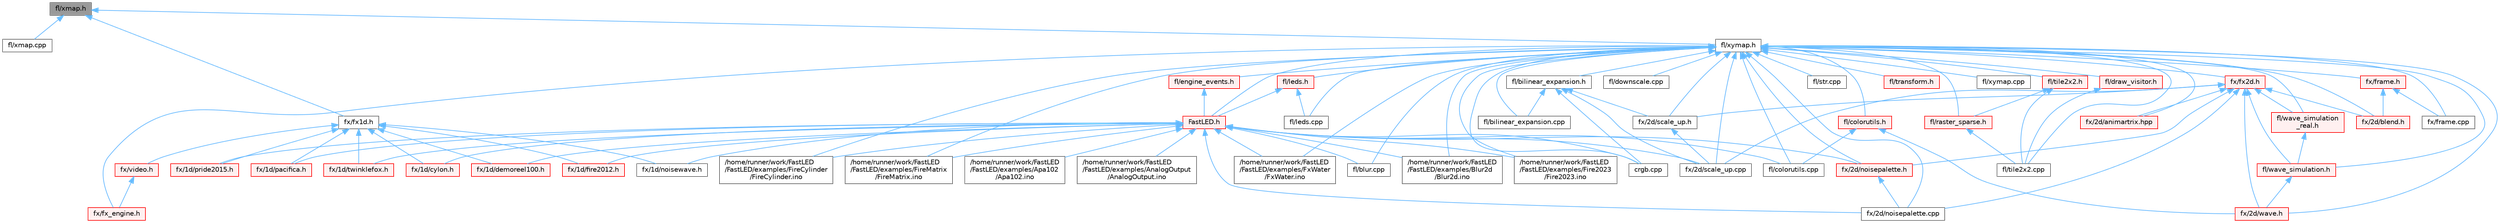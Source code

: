 digraph "fl/xmap.h"
{
 // INTERACTIVE_SVG=YES
 // LATEX_PDF_SIZE
  bgcolor="transparent";
  edge [fontname=Helvetica,fontsize=10,labelfontname=Helvetica,labelfontsize=10];
  node [fontname=Helvetica,fontsize=10,shape=box,height=0.2,width=0.4];
  Node1 [id="Node000001",label="fl/xmap.h",height=0.2,width=0.4,color="gray40", fillcolor="grey60", style="filled", fontcolor="black",tooltip=" "];
  Node1 -> Node2 [id="edge1_Node000001_Node000002",dir="back",color="steelblue1",style="solid",tooltip=" "];
  Node2 [id="Node000002",label="fl/xmap.cpp",height=0.2,width=0.4,color="grey40", fillcolor="white", style="filled",URL="$db/db8/xmap_8cpp.html",tooltip=" "];
  Node1 -> Node3 [id="edge2_Node000001_Node000003",dir="back",color="steelblue1",style="solid",tooltip=" "];
  Node3 [id="Node000003",label="fl/xymap.h",height=0.2,width=0.4,color="grey40", fillcolor="white", style="filled",URL="$da/d61/xymap_8h.html",tooltip=" "];
  Node3 -> Node4 [id="edge3_Node000003_Node000004",dir="back",color="steelblue1",style="solid",tooltip=" "];
  Node4 [id="Node000004",label="/home/runner/work/FastLED\l/FastLED/examples/Blur2d\l/Blur2d.ino",height=0.2,width=0.4,color="grey40", fillcolor="white", style="filled",URL="$df/d42/_blur2d_8ino.html",tooltip=" "];
  Node3 -> Node5 [id="edge4_Node000003_Node000005",dir="back",color="steelblue1",style="solid",tooltip=" "];
  Node5 [id="Node000005",label="/home/runner/work/FastLED\l/FastLED/examples/Fire2023\l/Fire2023.ino",height=0.2,width=0.4,color="grey40", fillcolor="white", style="filled",URL="$d8/d2c/_fire2023_8ino.html",tooltip=" "];
  Node3 -> Node6 [id="edge5_Node000003_Node000006",dir="back",color="steelblue1",style="solid",tooltip=" "];
  Node6 [id="Node000006",label="/home/runner/work/FastLED\l/FastLED/examples/FireCylinder\l/FireCylinder.ino",height=0.2,width=0.4,color="grey40", fillcolor="white", style="filled",URL="$df/d5c/_fire_cylinder_8ino.html",tooltip=" "];
  Node3 -> Node7 [id="edge6_Node000003_Node000007",dir="back",color="steelblue1",style="solid",tooltip=" "];
  Node7 [id="Node000007",label="/home/runner/work/FastLED\l/FastLED/examples/FireMatrix\l/FireMatrix.ino",height=0.2,width=0.4,color="grey40", fillcolor="white", style="filled",URL="$dc/dfc/_fire_matrix_8ino.html",tooltip=" "];
  Node3 -> Node8 [id="edge7_Node000003_Node000008",dir="back",color="steelblue1",style="solid",tooltip=" "];
  Node8 [id="Node000008",label="/home/runner/work/FastLED\l/FastLED/examples/FxWater\l/FxWater.ino",height=0.2,width=0.4,color="grey40", fillcolor="white", style="filled",URL="$dd/d61/_fx_water_8ino.html",tooltip=" "];
  Node3 -> Node9 [id="edge8_Node000003_Node000009",dir="back",color="steelblue1",style="solid",tooltip=" "];
  Node9 [id="Node000009",label="FastLED.h",height=0.2,width=0.4,color="red", fillcolor="#FFF0F0", style="filled",URL="$db/d97/_fast_l_e_d_8h.html",tooltip="central include file for FastLED, defines the CFastLED class/object"];
  Node9 -> Node10 [id="edge9_Node000009_Node000010",dir="back",color="steelblue1",style="solid",tooltip=" "];
  Node10 [id="Node000010",label="/home/runner/work/FastLED\l/FastLED/examples/AnalogOutput\l/AnalogOutput.ino",height=0.2,width=0.4,color="grey40", fillcolor="white", style="filled",URL="$d5/d17/_analog_output_8ino.html",tooltip="Demonstrates how to use FastLED color functions even without a \"pixel-addressible\" smart LED strip."];
  Node9 -> Node11 [id="edge10_Node000009_Node000011",dir="back",color="steelblue1",style="solid",tooltip=" "];
  Node11 [id="Node000011",label="/home/runner/work/FastLED\l/FastLED/examples/Apa102\l/Apa102.ino",height=0.2,width=0.4,color="grey40", fillcolor="white", style="filled",URL="$dd/d0f/_apa102_8ino.html",tooltip=" "];
  Node9 -> Node4 [id="edge11_Node000009_Node000004",dir="back",color="steelblue1",style="solid",tooltip=" "];
  Node9 -> Node5 [id="edge12_Node000009_Node000005",dir="back",color="steelblue1",style="solid",tooltip=" "];
  Node9 -> Node6 [id="edge13_Node000009_Node000006",dir="back",color="steelblue1",style="solid",tooltip=" "];
  Node9 -> Node7 [id="edge14_Node000009_Node000007",dir="back",color="steelblue1",style="solid",tooltip=" "];
  Node9 -> Node8 [id="edge15_Node000009_Node000008",dir="back",color="steelblue1",style="solid",tooltip=" "];
  Node9 -> Node81 [id="edge16_Node000009_Node000081",dir="back",color="steelblue1",style="solid",tooltip=" "];
  Node81 [id="Node000081",label="crgb.cpp",height=0.2,width=0.4,color="grey40", fillcolor="white", style="filled",URL="$d0/de3/crgb_8cpp.html",tooltip="Utility functions for the red, green, and blue (RGB) pixel struct."];
  Node9 -> Node90 [id="edge17_Node000009_Node000090",dir="back",color="steelblue1",style="solid",tooltip=" "];
  Node90 [id="Node000090",label="fl/blur.cpp",height=0.2,width=0.4,color="grey40", fillcolor="white", style="filled",URL="$de/dc8/blur_8cpp.html",tooltip=" "];
  Node9 -> Node91 [id="edge18_Node000009_Node000091",dir="back",color="steelblue1",style="solid",tooltip=" "];
  Node91 [id="Node000091",label="fl/colorutils.cpp",height=0.2,width=0.4,color="grey40", fillcolor="white", style="filled",URL="$da/d2d/colorutils_8cpp.html",tooltip="Misc utility functions for palettes, blending, and more."];
  Node9 -> Node94 [id="edge19_Node000009_Node000094",dir="back",color="steelblue1",style="solid",tooltip=" "];
  Node94 [id="Node000094",label="fx/1d/cylon.h",height=0.2,width=0.4,color="red", fillcolor="#FFF0F0", style="filled",URL="$db/d31/cylon_8h.html",tooltip=" "];
  Node9 -> Node95 [id="edge20_Node000009_Node000095",dir="back",color="steelblue1",style="solid",tooltip=" "];
  Node95 [id="Node000095",label="fx/1d/demoreel100.h",height=0.2,width=0.4,color="red", fillcolor="#FFF0F0", style="filled",URL="$d4/dc0/demoreel100_8h.html",tooltip=" "];
  Node9 -> Node96 [id="edge21_Node000009_Node000096",dir="back",color="steelblue1",style="solid",tooltip=" "];
  Node96 [id="Node000096",label="fx/1d/fire2012.h",height=0.2,width=0.4,color="red", fillcolor="#FFF0F0", style="filled",URL="$d5/dcb/fire2012_8h.html",tooltip=" "];
  Node9 -> Node97 [id="edge22_Node000009_Node000097",dir="back",color="steelblue1",style="solid",tooltip=" "];
  Node97 [id="Node000097",label="fx/1d/noisewave.h",height=0.2,width=0.4,color="grey40", fillcolor="white", style="filled",URL="$d9/d2c/noisewave_8h.html",tooltip=" "];
  Node9 -> Node98 [id="edge23_Node000009_Node000098",dir="back",color="steelblue1",style="solid",tooltip=" "];
  Node98 [id="Node000098",label="fx/1d/pacifica.h",height=0.2,width=0.4,color="red", fillcolor="#FFF0F0", style="filled",URL="$dc/d70/pacifica_8h.html",tooltip=" "];
  Node9 -> Node99 [id="edge24_Node000009_Node000099",dir="back",color="steelblue1",style="solid",tooltip=" "];
  Node99 [id="Node000099",label="fx/1d/pride2015.h",height=0.2,width=0.4,color="red", fillcolor="#FFF0F0", style="filled",URL="$d7/dc4/pride2015_8h.html",tooltip=" "];
  Node9 -> Node100 [id="edge25_Node000009_Node000100",dir="back",color="steelblue1",style="solid",tooltip=" "];
  Node100 [id="Node000100",label="fx/1d/twinklefox.h",height=0.2,width=0.4,color="red", fillcolor="#FFF0F0", style="filled",URL="$d1/df6/twinklefox_8h.html",tooltip=" "];
  Node9 -> Node101 [id="edge26_Node000009_Node000101",dir="back",color="steelblue1",style="solid",tooltip=" "];
  Node101 [id="Node000101",label="fx/2d/noisepalette.cpp",height=0.2,width=0.4,color="grey40", fillcolor="white", style="filled",URL="$d6/d66/noisepalette_8cpp.html",tooltip=" "];
  Node9 -> Node102 [id="edge27_Node000009_Node000102",dir="back",color="steelblue1",style="solid",tooltip=" "];
  Node102 [id="Node000102",label="fx/2d/noisepalette.h",height=0.2,width=0.4,color="red", fillcolor="#FFF0F0", style="filled",URL="$d6/dc7/noisepalette_8h.html",tooltip="Demonstrates how to mix noise generation with color palettes on a 2D LED matrix."];
  Node102 -> Node101 [id="edge28_Node000102_Node000101",dir="back",color="steelblue1",style="solid",tooltip=" "];
  Node9 -> Node104 [id="edge29_Node000009_Node000104",dir="back",color="steelblue1",style="solid",tooltip=" "];
  Node104 [id="Node000104",label="fx/2d/scale_up.cpp",height=0.2,width=0.4,color="grey40", fillcolor="white", style="filled",URL="$dc/d8c/scale__up_8cpp.html",tooltip=" "];
  Node3 -> Node81 [id="edge30_Node000003_Node000081",dir="back",color="steelblue1",style="solid",tooltip=" "];
  Node3 -> Node127 [id="edge31_Node000003_Node000127",dir="back",color="steelblue1",style="solid",tooltip=" "];
  Node127 [id="Node000127",label="fl/bilinear_expansion.cpp",height=0.2,width=0.4,color="grey40", fillcolor="white", style="filled",URL="$de/d80/bilinear__expansion_8cpp.html",tooltip="Demonstrates how to mix noise generation with color palettes on a 2D LED matrix."];
  Node3 -> Node128 [id="edge32_Node000003_Node000128",dir="back",color="steelblue1",style="solid",tooltip=" "];
  Node128 [id="Node000128",label="fl/bilinear_expansion.h",height=0.2,width=0.4,color="grey40", fillcolor="white", style="filled",URL="$da/d34/bilinear__expansion_8h.html",tooltip="Demonstrates how to mix noise generation with color palettes on a 2D LED matrix."];
  Node128 -> Node81 [id="edge33_Node000128_Node000081",dir="back",color="steelblue1",style="solid",tooltip=" "];
  Node128 -> Node127 [id="edge34_Node000128_Node000127",dir="back",color="steelblue1",style="solid",tooltip=" "];
  Node128 -> Node104 [id="edge35_Node000128_Node000104",dir="back",color="steelblue1",style="solid",tooltip=" "];
  Node128 -> Node129 [id="edge36_Node000128_Node000129",dir="back",color="steelblue1",style="solid",tooltip=" "];
  Node129 [id="Node000129",label="fx/2d/scale_up.h",height=0.2,width=0.4,color="grey40", fillcolor="white", style="filled",URL="$d2/d74/scale__up_8h.html",tooltip="Expands a grid using bilinear interpolation and scaling up."];
  Node129 -> Node104 [id="edge37_Node000129_Node000104",dir="back",color="steelblue1",style="solid",tooltip=" "];
  Node3 -> Node90 [id="edge38_Node000003_Node000090",dir="back",color="steelblue1",style="solid",tooltip=" "];
  Node3 -> Node91 [id="edge39_Node000003_Node000091",dir="back",color="steelblue1",style="solid",tooltip=" "];
  Node3 -> Node130 [id="edge40_Node000003_Node000130",dir="back",color="steelblue1",style="solid",tooltip=" "];
  Node130 [id="Node000130",label="fl/colorutils.h",height=0.2,width=0.4,color="red", fillcolor="#FFF0F0", style="filled",URL="$d7/df9/fl_2colorutils_8h.html",tooltip="Utility functions for color fill, palettes, blending, and more."];
  Node130 -> Node91 [id="edge41_Node000130_Node000091",dir="back",color="steelblue1",style="solid",tooltip=" "];
  Node130 -> Node120 [id="edge42_Node000130_Node000120",dir="back",color="steelblue1",style="solid",tooltip=" "];
  Node120 [id="Node000120",label="fx/2d/wave.h",height=0.2,width=0.4,color="red", fillcolor="#FFF0F0", style="filled",URL="$de/de9/src_2fx_22d_2wave_8h.html",tooltip=" "];
  Node3 -> Node139 [id="edge43_Node000003_Node000139",dir="back",color="steelblue1",style="solid",tooltip=" "];
  Node139 [id="Node000139",label="fl/downscale.cpp",height=0.2,width=0.4,color="grey40", fillcolor="white", style="filled",URL="$d8/df9/downscale_8cpp.html",tooltip=" "];
  Node3 -> Node135 [id="edge44_Node000003_Node000135",dir="back",color="steelblue1",style="solid",tooltip=" "];
  Node135 [id="Node000135",label="fl/draw_visitor.h",height=0.2,width=0.4,color="red", fillcolor="#FFF0F0", style="filled",URL="$d0/d4f/draw__visitor_8h.html",tooltip=" "];
  Node135 -> Node137 [id="edge45_Node000135_Node000137",dir="back",color="steelblue1",style="solid",tooltip=" "];
  Node137 [id="Node000137",label="fl/tile2x2.cpp",height=0.2,width=0.4,color="grey40", fillcolor="white", style="filled",URL="$db/d15/tile2x2_8cpp.html",tooltip=" "];
  Node3 -> Node140 [id="edge46_Node000003_Node000140",dir="back",color="steelblue1",style="solid",tooltip=" "];
  Node140 [id="Node000140",label="fl/engine_events.h",height=0.2,width=0.4,color="red", fillcolor="#FFF0F0", style="filled",URL="$db/dc0/engine__events_8h.html",tooltip=" "];
  Node140 -> Node9 [id="edge47_Node000140_Node000009",dir="back",color="steelblue1",style="solid",tooltip=" "];
  Node3 -> Node150 [id="edge48_Node000003_Node000150",dir="back",color="steelblue1",style="solid",tooltip=" "];
  Node150 [id="Node000150",label="fl/leds.cpp",height=0.2,width=0.4,color="grey40", fillcolor="white", style="filled",URL="$d6/d78/leds_8cpp.html",tooltip=" "];
  Node3 -> Node151 [id="edge49_Node000003_Node000151",dir="back",color="steelblue1",style="solid",tooltip=" "];
  Node151 [id="Node000151",label="fl/leds.h",height=0.2,width=0.4,color="red", fillcolor="#FFF0F0", style="filled",URL="$da/d78/leds_8h.html",tooltip=" "];
  Node151 -> Node9 [id="edge50_Node000151_Node000009",dir="back",color="steelblue1",style="solid",tooltip=" "];
  Node151 -> Node150 [id="edge51_Node000151_Node000150",dir="back",color="steelblue1",style="solid",tooltip=" "];
  Node3 -> Node157 [id="edge52_Node000003_Node000157",dir="back",color="steelblue1",style="solid",tooltip=" "];
  Node157 [id="Node000157",label="fl/raster_sparse.h",height=0.2,width=0.4,color="red", fillcolor="#FFF0F0", style="filled",URL="$d4/df9/raster__sparse_8h.html",tooltip=" "];
  Node157 -> Node137 [id="edge53_Node000157_Node000137",dir="back",color="steelblue1",style="solid",tooltip=" "];
  Node3 -> Node160 [id="edge54_Node000003_Node000160",dir="back",color="steelblue1",style="solid",tooltip=" "];
  Node160 [id="Node000160",label="fl/str.cpp",height=0.2,width=0.4,color="grey40", fillcolor="white", style="filled",URL="$d1/d1f/str_8cpp.html",tooltip=" "];
  Node3 -> Node137 [id="edge55_Node000003_Node000137",dir="back",color="steelblue1",style="solid",tooltip=" "];
  Node3 -> Node161 [id="edge56_Node000003_Node000161",dir="back",color="steelblue1",style="solid",tooltip=" "];
  Node161 [id="Node000161",label="fl/tile2x2.h",height=0.2,width=0.4,color="red", fillcolor="#FFF0F0", style="filled",URL="$d2/db4/tile2x2_8h.html",tooltip=" "];
  Node161 -> Node157 [id="edge57_Node000161_Node000157",dir="back",color="steelblue1",style="solid",tooltip=" "];
  Node161 -> Node137 [id="edge58_Node000161_Node000137",dir="back",color="steelblue1",style="solid",tooltip=" "];
  Node3 -> Node165 [id="edge59_Node000003_Node000165",dir="back",color="steelblue1",style="solid",tooltip=" "];
  Node165 [id="Node000165",label="fl/transform.h",height=0.2,width=0.4,color="red", fillcolor="#FFF0F0", style="filled",URL="$d2/d80/transform_8h.html",tooltip=" "];
  Node3 -> Node167 [id="edge60_Node000003_Node000167",dir="back",color="steelblue1",style="solid",tooltip=" "];
  Node167 [id="Node000167",label="fl/wave_simulation.h",height=0.2,width=0.4,color="red", fillcolor="#FFF0F0", style="filled",URL="$dc/d36/wave__simulation_8h.html",tooltip=" "];
  Node167 -> Node120 [id="edge61_Node000167_Node000120",dir="back",color="steelblue1",style="solid",tooltip=" "];
  Node3 -> Node169 [id="edge62_Node000003_Node000169",dir="back",color="steelblue1",style="solid",tooltip=" "];
  Node169 [id="Node000169",label="fl/wave_simulation\l_real.h",height=0.2,width=0.4,color="red", fillcolor="#FFF0F0", style="filled",URL="$dd/d8e/wave__simulation__real_8h.html",tooltip=" "];
  Node169 -> Node167 [id="edge63_Node000169_Node000167",dir="back",color="steelblue1",style="solid",tooltip=" "];
  Node3 -> Node171 [id="edge64_Node000003_Node000171",dir="back",color="steelblue1",style="solid",tooltip=" "];
  Node171 [id="Node000171",label="fl/xymap.cpp",height=0.2,width=0.4,color="grey40", fillcolor="white", style="filled",URL="$d7/d09/xymap_8cpp.html",tooltip=" "];
  Node3 -> Node172 [id="edge65_Node000003_Node000172",dir="back",color="steelblue1",style="solid",tooltip=" "];
  Node172 [id="Node000172",label="fx/2d/animartrix.hpp",height=0.2,width=0.4,color="red", fillcolor="#FFF0F0", style="filled",URL="$d3/dc3/animartrix_8hpp.html",tooltip=" "];
  Node3 -> Node173 [id="edge66_Node000003_Node000173",dir="back",color="steelblue1",style="solid",tooltip=" "];
  Node173 [id="Node000173",label="fx/2d/blend.h",height=0.2,width=0.4,color="red", fillcolor="#FFF0F0", style="filled",URL="$d8/d4e/blend_8h.html",tooltip=" "];
  Node3 -> Node101 [id="edge67_Node000003_Node000101",dir="back",color="steelblue1",style="solid",tooltip=" "];
  Node3 -> Node102 [id="edge68_Node000003_Node000102",dir="back",color="steelblue1",style="solid",tooltip=" "];
  Node3 -> Node104 [id="edge69_Node000003_Node000104",dir="back",color="steelblue1",style="solid",tooltip=" "];
  Node3 -> Node129 [id="edge70_Node000003_Node000129",dir="back",color="steelblue1",style="solid",tooltip=" "];
  Node3 -> Node120 [id="edge71_Node000003_Node000120",dir="back",color="steelblue1",style="solid",tooltip=" "];
  Node3 -> Node174 [id="edge72_Node000003_Node000174",dir="back",color="steelblue1",style="solid",tooltip=" "];
  Node174 [id="Node000174",label="fx/frame.cpp",height=0.2,width=0.4,color="grey40", fillcolor="white", style="filled",URL="$da/d14/frame_8cpp.html",tooltip=" "];
  Node3 -> Node175 [id="edge73_Node000003_Node000175",dir="back",color="steelblue1",style="solid",tooltip=" "];
  Node175 [id="Node000175",label="fx/frame.h",height=0.2,width=0.4,color="red", fillcolor="#FFF0F0", style="filled",URL="$df/d7d/frame_8h.html",tooltip=" "];
  Node175 -> Node173 [id="edge74_Node000175_Node000173",dir="back",color="steelblue1",style="solid",tooltip=" "];
  Node175 -> Node174 [id="edge75_Node000175_Node000174",dir="back",color="steelblue1",style="solid",tooltip=" "];
  Node3 -> Node185 [id="edge76_Node000003_Node000185",dir="back",color="steelblue1",style="solid",tooltip=" "];
  Node185 [id="Node000185",label="fx/fx2d.h",height=0.2,width=0.4,color="red", fillcolor="#FFF0F0", style="filled",URL="$d9/d43/fx2d_8h.html",tooltip=" "];
  Node185 -> Node167 [id="edge77_Node000185_Node000167",dir="back",color="steelblue1",style="solid",tooltip=" "];
  Node185 -> Node169 [id="edge78_Node000185_Node000169",dir="back",color="steelblue1",style="solid",tooltip=" "];
  Node185 -> Node172 [id="edge79_Node000185_Node000172",dir="back",color="steelblue1",style="solid",tooltip=" "];
  Node185 -> Node173 [id="edge80_Node000185_Node000173",dir="back",color="steelblue1",style="solid",tooltip=" "];
  Node185 -> Node101 [id="edge81_Node000185_Node000101",dir="back",color="steelblue1",style="solid",tooltip=" "];
  Node185 -> Node102 [id="edge82_Node000185_Node000102",dir="back",color="steelblue1",style="solid",tooltip=" "];
  Node185 -> Node104 [id="edge83_Node000185_Node000104",dir="back",color="steelblue1",style="solid",tooltip=" "];
  Node185 -> Node129 [id="edge84_Node000185_Node000129",dir="back",color="steelblue1",style="solid",tooltip=" "];
  Node185 -> Node120 [id="edge85_Node000185_Node000120",dir="back",color="steelblue1",style="solid",tooltip=" "];
  Node3 -> Node146 [id="edge86_Node000003_Node000146",dir="back",color="steelblue1",style="solid",tooltip=" "];
  Node146 [id="Node000146",label="fx/fx_engine.h",height=0.2,width=0.4,color="red", fillcolor="#FFF0F0", style="filled",URL="$d9/d3c/fx__engine_8h.html",tooltip=" "];
  Node1 -> Node186 [id="edge87_Node000001_Node000186",dir="back",color="steelblue1",style="solid",tooltip=" "];
  Node186 [id="Node000186",label="fx/fx1d.h",height=0.2,width=0.4,color="grey40", fillcolor="white", style="filled",URL="$da/d81/fx1d_8h.html",tooltip=" "];
  Node186 -> Node94 [id="edge88_Node000186_Node000094",dir="back",color="steelblue1",style="solid",tooltip=" "];
  Node186 -> Node95 [id="edge89_Node000186_Node000095",dir="back",color="steelblue1",style="solid",tooltip=" "];
  Node186 -> Node96 [id="edge90_Node000186_Node000096",dir="back",color="steelblue1",style="solid",tooltip=" "];
  Node186 -> Node97 [id="edge91_Node000186_Node000097",dir="back",color="steelblue1",style="solid",tooltip=" "];
  Node186 -> Node98 [id="edge92_Node000186_Node000098",dir="back",color="steelblue1",style="solid",tooltip=" "];
  Node186 -> Node99 [id="edge93_Node000186_Node000099",dir="back",color="steelblue1",style="solid",tooltip=" "];
  Node186 -> Node100 [id="edge94_Node000186_Node000100",dir="back",color="steelblue1",style="solid",tooltip=" "];
  Node186 -> Node187 [id="edge95_Node000186_Node000187",dir="back",color="steelblue1",style="solid",tooltip=" "];
  Node187 [id="Node000187",label="fx/video.h",height=0.2,width=0.4,color="red", fillcolor="#FFF0F0", style="filled",URL="$dd/d78/video_8h.html",tooltip=" "];
  Node187 -> Node146 [id="edge96_Node000187_Node000146",dir="back",color="steelblue1",style="solid",tooltip=" "];
}
